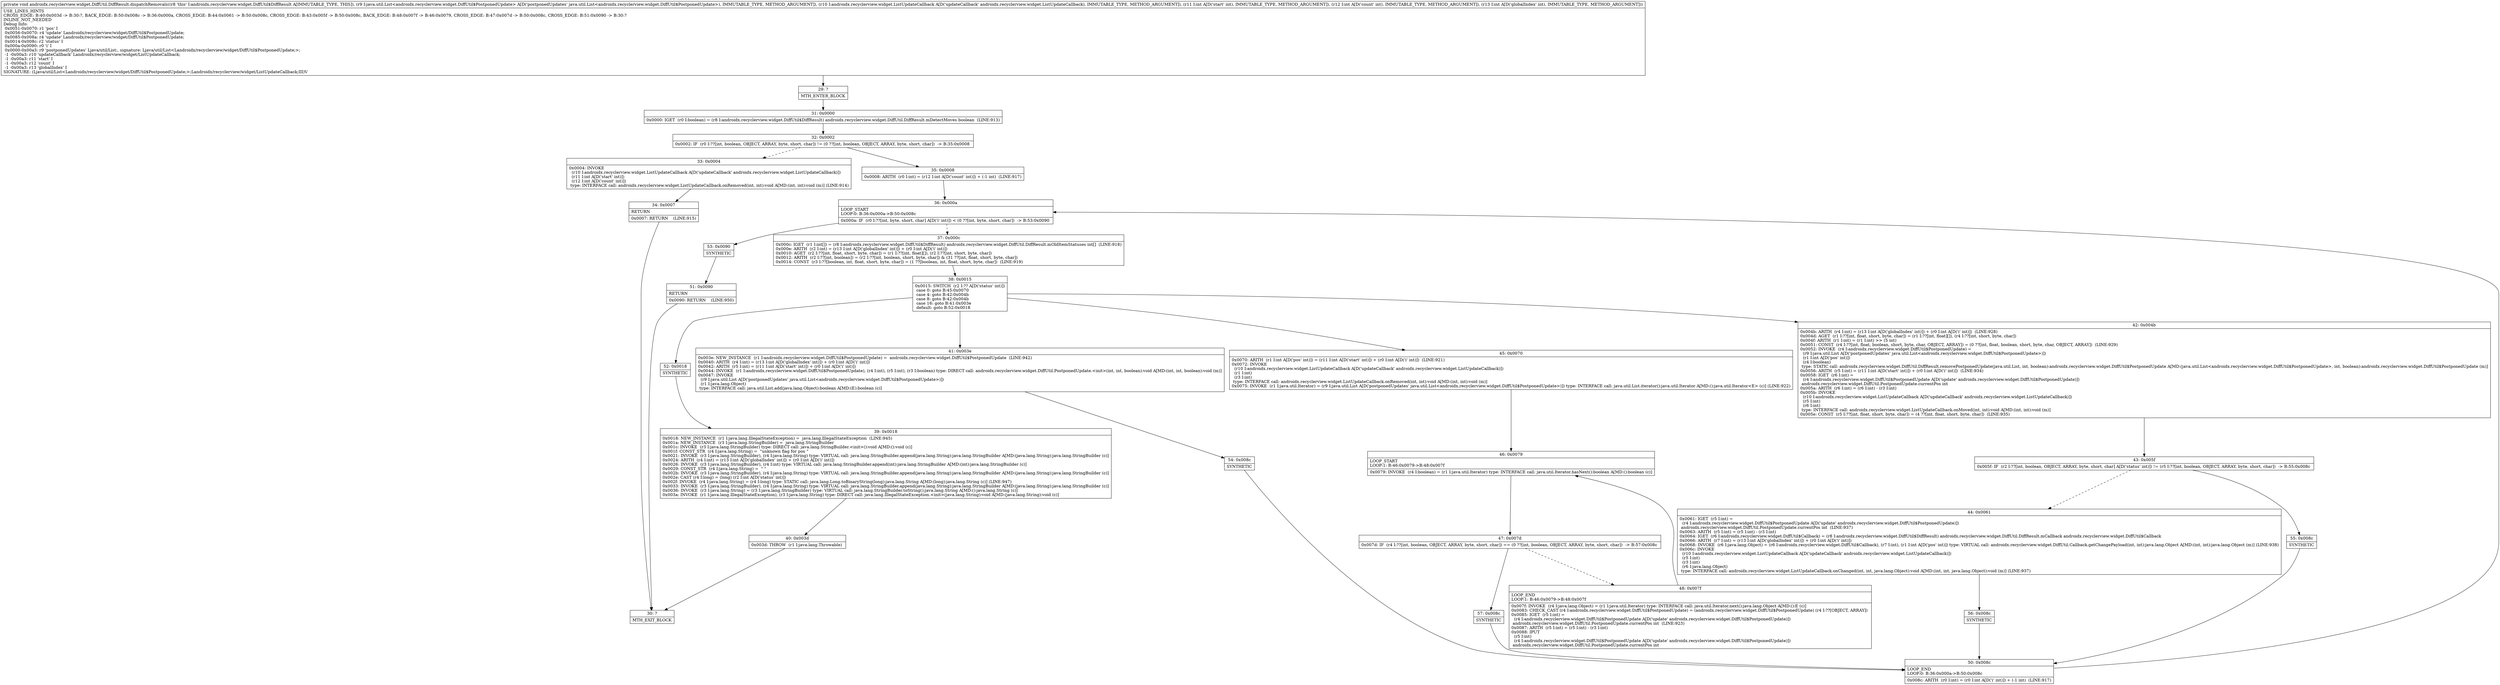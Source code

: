 digraph "CFG forandroidx.recyclerview.widget.DiffUtil.DiffResult.dispatchRemovals(Ljava\/util\/List;Landroidx\/recyclerview\/widget\/ListUpdateCallback;III)V" {
Node_29 [shape=record,label="{29\:\ ?|MTH_ENTER_BLOCK\l}"];
Node_31 [shape=record,label="{31\:\ 0x0000|0x0000: IGET  (r0 I:boolean) = (r8 I:androidx.recyclerview.widget.DiffUtil$DiffResult) androidx.recyclerview.widget.DiffUtil.DiffResult.mDetectMoves boolean  (LINE:913)\l}"];
Node_32 [shape=record,label="{32\:\ 0x0002|0x0002: IF  (r0 I:??[int, boolean, OBJECT, ARRAY, byte, short, char]) != (0 ??[int, boolean, OBJECT, ARRAY, byte, short, char])  \-\> B:35:0x0008 \l}"];
Node_33 [shape=record,label="{33\:\ 0x0004|0x0004: INVOKE  \l  (r10 I:androidx.recyclerview.widget.ListUpdateCallback A[D('updateCallback' androidx.recyclerview.widget.ListUpdateCallback)])\l  (r11 I:int A[D('start' int)])\l  (r12 I:int A[D('count' int)])\l type: INTERFACE call: androidx.recyclerview.widget.ListUpdateCallback.onRemoved(int, int):void A[MD:(int, int):void (m)] (LINE:914)\l}"];
Node_34 [shape=record,label="{34\:\ 0x0007|RETURN\l|0x0007: RETURN    (LINE:915)\l}"];
Node_30 [shape=record,label="{30\:\ ?|MTH_EXIT_BLOCK\l}"];
Node_35 [shape=record,label="{35\:\ 0x0008|0x0008: ARITH  (r0 I:int) = (r12 I:int A[D('count' int)]) + (\-1 int)  (LINE:917)\l}"];
Node_36 [shape=record,label="{36\:\ 0x000a|LOOP_START\lLOOP:0: B:36:0x000a\-\>B:50:0x008c\l|0x000a: IF  (r0 I:??[int, byte, short, char] A[D('i' int)]) \< (0 ??[int, byte, short, char])  \-\> B:53:0x0090 \l}"];
Node_37 [shape=record,label="{37\:\ 0x000c|0x000c: IGET  (r1 I:int[]) = (r8 I:androidx.recyclerview.widget.DiffUtil$DiffResult) androidx.recyclerview.widget.DiffUtil.DiffResult.mOldItemStatuses int[]  (LINE:918)\l0x000e: ARITH  (r2 I:int) = (r13 I:int A[D('globalIndex' int)]) + (r0 I:int A[D('i' int)]) \l0x0010: AGET  (r2 I:??[int, float, short, byte, char]) = (r1 I:??[int, float][]), (r2 I:??[int, short, byte, char]) \l0x0012: ARITH  (r2 I:??[int, boolean]) = (r2 I:??[int, boolean, short, byte, char]) & (31 ??[int, float, short, byte, char]) \l0x0014: CONST  (r3 I:??[boolean, int, float, short, byte, char]) = (1 ??[boolean, int, float, short, byte, char])  (LINE:919)\l}"];
Node_38 [shape=record,label="{38\:\ 0x0015|0x0015: SWITCH  (r2 I:?? A[D('status' int)])\l case 0: goto B:45:0x0070\l case 4: goto B:42:0x004b\l case 8: goto B:42:0x004b\l case 16: goto B:41:0x003e\l default: goto B:52:0x0018 \l}"];
Node_41 [shape=record,label="{41\:\ 0x003e|0x003e: NEW_INSTANCE  (r1 I:androidx.recyclerview.widget.DiffUtil$PostponedUpdate) =  androidx.recyclerview.widget.DiffUtil$PostponedUpdate  (LINE:942)\l0x0040: ARITH  (r4 I:int) = (r13 I:int A[D('globalIndex' int)]) + (r0 I:int A[D('i' int)]) \l0x0042: ARITH  (r5 I:int) = (r11 I:int A[D('start' int)]) + (r0 I:int A[D('i' int)]) \l0x0044: INVOKE  (r1 I:androidx.recyclerview.widget.DiffUtil$PostponedUpdate), (r4 I:int), (r5 I:int), (r3 I:boolean) type: DIRECT call: androidx.recyclerview.widget.DiffUtil.PostponedUpdate.\<init\>(int, int, boolean):void A[MD:(int, int, boolean):void (m)]\l0x0047: INVOKE  \l  (r9 I:java.util.List A[D('postponedUpdates' java.util.List\<androidx.recyclerview.widget.DiffUtil$PostponedUpdate\>)])\l  (r1 I:java.lang.Object)\l type: INTERFACE call: java.util.List.add(java.lang.Object):boolean A[MD:(E):boolean (c)]\l}"];
Node_54 [shape=record,label="{54\:\ 0x008c|SYNTHETIC\l}"];
Node_50 [shape=record,label="{50\:\ 0x008c|LOOP_END\lLOOP:0: B:36:0x000a\-\>B:50:0x008c\l|0x008c: ARITH  (r0 I:int) = (r0 I:int A[D('i' int)]) + (\-1 int)  (LINE:917)\l}"];
Node_42 [shape=record,label="{42\:\ 0x004b|0x004b: ARITH  (r4 I:int) = (r13 I:int A[D('globalIndex' int)]) + (r0 I:int A[D('i' int)])  (LINE:928)\l0x004d: AGET  (r1 I:??[int, float, short, byte, char]) = (r1 I:??[int, float][]), (r4 I:??[int, short, byte, char]) \l0x004f: ARITH  (r1 I:int) = (r1 I:int) \>\> (5 int) \l0x0051: CONST  (r4 I:??[int, float, boolean, short, byte, char, OBJECT, ARRAY]) = (0 ??[int, float, boolean, short, byte, char, OBJECT, ARRAY])  (LINE:929)\l0x0052: INVOKE  (r4 I:androidx.recyclerview.widget.DiffUtil$PostponedUpdate) = \l  (r9 I:java.util.List A[D('postponedUpdates' java.util.List\<androidx.recyclerview.widget.DiffUtil$PostponedUpdate\>)])\l  (r1 I:int A[D('pos' int)])\l  (r4 I:boolean)\l type: STATIC call: androidx.recyclerview.widget.DiffUtil.DiffResult.removePostponedUpdate(java.util.List, int, boolean):androidx.recyclerview.widget.DiffUtil$PostponedUpdate A[MD:(java.util.List\<androidx.recyclerview.widget.DiffUtil$PostponedUpdate\>, int, boolean):androidx.recyclerview.widget.DiffUtil$PostponedUpdate (m)]\l0x0056: ARITH  (r5 I:int) = (r11 I:int A[D('start' int)]) + (r0 I:int A[D('i' int)])  (LINE:934)\l0x0058: IGET  (r6 I:int) = \l  (r4 I:androidx.recyclerview.widget.DiffUtil$PostponedUpdate A[D('update' androidx.recyclerview.widget.DiffUtil$PostponedUpdate)])\l androidx.recyclerview.widget.DiffUtil.PostponedUpdate.currentPos int \l0x005a: ARITH  (r6 I:int) = (r6 I:int) \- (r3 I:int) \l0x005b: INVOKE  \l  (r10 I:androidx.recyclerview.widget.ListUpdateCallback A[D('updateCallback' androidx.recyclerview.widget.ListUpdateCallback)])\l  (r5 I:int)\l  (r6 I:int)\l type: INTERFACE call: androidx.recyclerview.widget.ListUpdateCallback.onMoved(int, int):void A[MD:(int, int):void (m)]\l0x005e: CONST  (r5 I:??[int, float, short, byte, char]) = (4 ??[int, float, short, byte, char])  (LINE:935)\l}"];
Node_43 [shape=record,label="{43\:\ 0x005f|0x005f: IF  (r2 I:??[int, boolean, OBJECT, ARRAY, byte, short, char] A[D('status' int)]) != (r5 I:??[int, boolean, OBJECT, ARRAY, byte, short, char])  \-\> B:55:0x008c \l}"];
Node_44 [shape=record,label="{44\:\ 0x0061|0x0061: IGET  (r5 I:int) = \l  (r4 I:androidx.recyclerview.widget.DiffUtil$PostponedUpdate A[D('update' androidx.recyclerview.widget.DiffUtil$PostponedUpdate)])\l androidx.recyclerview.widget.DiffUtil.PostponedUpdate.currentPos int  (LINE:937)\l0x0063: ARITH  (r5 I:int) = (r5 I:int) \- (r3 I:int) \l0x0064: IGET  (r6 I:androidx.recyclerview.widget.DiffUtil$Callback) = (r8 I:androidx.recyclerview.widget.DiffUtil$DiffResult) androidx.recyclerview.widget.DiffUtil.DiffResult.mCallback androidx.recyclerview.widget.DiffUtil$Callback \l0x0066: ARITH  (r7 I:int) = (r13 I:int A[D('globalIndex' int)]) + (r0 I:int A[D('i' int)]) \l0x0068: INVOKE  (r6 I:java.lang.Object) = (r6 I:androidx.recyclerview.widget.DiffUtil$Callback), (r7 I:int), (r1 I:int A[D('pos' int)]) type: VIRTUAL call: androidx.recyclerview.widget.DiffUtil.Callback.getChangePayload(int, int):java.lang.Object A[MD:(int, int):java.lang.Object (m)] (LINE:938)\l0x006c: INVOKE  \l  (r10 I:androidx.recyclerview.widget.ListUpdateCallback A[D('updateCallback' androidx.recyclerview.widget.ListUpdateCallback)])\l  (r5 I:int)\l  (r3 I:int)\l  (r6 I:java.lang.Object)\l type: INTERFACE call: androidx.recyclerview.widget.ListUpdateCallback.onChanged(int, int, java.lang.Object):void A[MD:(int, int, java.lang.Object):void (m)] (LINE:937)\l}"];
Node_56 [shape=record,label="{56\:\ 0x008c|SYNTHETIC\l}"];
Node_55 [shape=record,label="{55\:\ 0x008c|SYNTHETIC\l}"];
Node_45 [shape=record,label="{45\:\ 0x0070|0x0070: ARITH  (r1 I:int A[D('pos' int)]) = (r11 I:int A[D('start' int)]) + (r0 I:int A[D('i' int)])  (LINE:921)\l0x0072: INVOKE  \l  (r10 I:androidx.recyclerview.widget.ListUpdateCallback A[D('updateCallback' androidx.recyclerview.widget.ListUpdateCallback)])\l  (r1 I:int)\l  (r3 I:int)\l type: INTERFACE call: androidx.recyclerview.widget.ListUpdateCallback.onRemoved(int, int):void A[MD:(int, int):void (m)]\l0x0075: INVOKE  (r1 I:java.util.Iterator) = (r9 I:java.util.List A[D('postponedUpdates' java.util.List\<androidx.recyclerview.widget.DiffUtil$PostponedUpdate\>)]) type: INTERFACE call: java.util.List.iterator():java.util.Iterator A[MD:():java.util.Iterator\<E\> (c)] (LINE:922)\l}"];
Node_46 [shape=record,label="{46\:\ 0x0079|LOOP_START\lLOOP:1: B:46:0x0079\-\>B:48:0x007f\l|0x0079: INVOKE  (r4 I:boolean) = (r1 I:java.util.Iterator) type: INTERFACE call: java.util.Iterator.hasNext():boolean A[MD:():boolean (c)]\l}"];
Node_47 [shape=record,label="{47\:\ 0x007d|0x007d: IF  (r4 I:??[int, boolean, OBJECT, ARRAY, byte, short, char]) == (0 ??[int, boolean, OBJECT, ARRAY, byte, short, char])  \-\> B:57:0x008c \l}"];
Node_48 [shape=record,label="{48\:\ 0x007f|LOOP_END\lLOOP:1: B:46:0x0079\-\>B:48:0x007f\l|0x007f: INVOKE  (r4 I:java.lang.Object) = (r1 I:java.util.Iterator) type: INTERFACE call: java.util.Iterator.next():java.lang.Object A[MD:():E (c)]\l0x0083: CHECK_CAST (r4 I:androidx.recyclerview.widget.DiffUtil$PostponedUpdate) = (androidx.recyclerview.widget.DiffUtil$PostponedUpdate) (r4 I:??[OBJECT, ARRAY]) \l0x0085: IGET  (r5 I:int) = \l  (r4 I:androidx.recyclerview.widget.DiffUtil$PostponedUpdate A[D('update' androidx.recyclerview.widget.DiffUtil$PostponedUpdate)])\l androidx.recyclerview.widget.DiffUtil.PostponedUpdate.currentPos int  (LINE:923)\l0x0087: ARITH  (r5 I:int) = (r5 I:int) \- (r3 I:int) \l0x0088: IPUT  \l  (r5 I:int)\l  (r4 I:androidx.recyclerview.widget.DiffUtil$PostponedUpdate A[D('update' androidx.recyclerview.widget.DiffUtil$PostponedUpdate)])\l androidx.recyclerview.widget.DiffUtil.PostponedUpdate.currentPos int \l}"];
Node_57 [shape=record,label="{57\:\ 0x008c|SYNTHETIC\l}"];
Node_52 [shape=record,label="{52\:\ 0x0018|SYNTHETIC\l}"];
Node_39 [shape=record,label="{39\:\ 0x0018|0x0018: NEW_INSTANCE  (r1 I:java.lang.IllegalStateException) =  java.lang.IllegalStateException  (LINE:945)\l0x001a: NEW_INSTANCE  (r3 I:java.lang.StringBuilder) =  java.lang.StringBuilder \l0x001c: INVOKE  (r3 I:java.lang.StringBuilder) type: DIRECT call: java.lang.StringBuilder.\<init\>():void A[MD:():void (c)]\l0x001f: CONST_STR  (r4 I:java.lang.String) =  \"unknown flag for pos \" \l0x0021: INVOKE  (r3 I:java.lang.StringBuilder), (r4 I:java.lang.String) type: VIRTUAL call: java.lang.StringBuilder.append(java.lang.String):java.lang.StringBuilder A[MD:(java.lang.String):java.lang.StringBuilder (c)]\l0x0024: ARITH  (r4 I:int) = (r13 I:int A[D('globalIndex' int)]) + (r0 I:int A[D('i' int)]) \l0x0026: INVOKE  (r3 I:java.lang.StringBuilder), (r4 I:int) type: VIRTUAL call: java.lang.StringBuilder.append(int):java.lang.StringBuilder A[MD:(int):java.lang.StringBuilder (c)]\l0x0029: CONST_STR  (r4 I:java.lang.String) =  \" \" \l0x002b: INVOKE  (r3 I:java.lang.StringBuilder), (r4 I:java.lang.String) type: VIRTUAL call: java.lang.StringBuilder.append(java.lang.String):java.lang.StringBuilder A[MD:(java.lang.String):java.lang.StringBuilder (c)]\l0x002e: CAST (r4 I:long) = (long) (r2 I:int A[D('status' int)]) \l0x002f: INVOKE  (r4 I:java.lang.String) = (r4 I:long) type: STATIC call: java.lang.Long.toBinaryString(long):java.lang.String A[MD:(long):java.lang.String (c)] (LINE:947)\l0x0033: INVOKE  (r3 I:java.lang.StringBuilder), (r4 I:java.lang.String) type: VIRTUAL call: java.lang.StringBuilder.append(java.lang.String):java.lang.StringBuilder A[MD:(java.lang.String):java.lang.StringBuilder (c)]\l0x0036: INVOKE  (r3 I:java.lang.String) = (r3 I:java.lang.StringBuilder) type: VIRTUAL call: java.lang.StringBuilder.toString():java.lang.String A[MD:():java.lang.String (c)]\l0x003a: INVOKE  (r1 I:java.lang.IllegalStateException), (r3 I:java.lang.String) type: DIRECT call: java.lang.IllegalStateException.\<init\>(java.lang.String):void A[MD:(java.lang.String):void (c)]\l}"];
Node_40 [shape=record,label="{40\:\ 0x003d|0x003d: THROW  (r1 I:java.lang.Throwable) \l}"];
Node_53 [shape=record,label="{53\:\ 0x0090|SYNTHETIC\l}"];
Node_51 [shape=record,label="{51\:\ 0x0090|RETURN\l|0x0090: RETURN    (LINE:950)\l}"];
MethodNode[shape=record,label="{private void androidx.recyclerview.widget.DiffUtil.DiffResult.dispatchRemovals((r8 'this' I:androidx.recyclerview.widget.DiffUtil$DiffResult A[IMMUTABLE_TYPE, THIS]), (r9 I:java.util.List\<androidx.recyclerview.widget.DiffUtil$PostponedUpdate\> A[D('postponedUpdates' java.util.List\<androidx.recyclerview.widget.DiffUtil$PostponedUpdate\>), IMMUTABLE_TYPE, METHOD_ARGUMENT]), (r10 I:androidx.recyclerview.widget.ListUpdateCallback A[D('updateCallback' androidx.recyclerview.widget.ListUpdateCallback), IMMUTABLE_TYPE, METHOD_ARGUMENT]), (r11 I:int A[D('start' int), IMMUTABLE_TYPE, METHOD_ARGUMENT]), (r12 I:int A[D('count' int), IMMUTABLE_TYPE, METHOD_ARGUMENT]), (r13 I:int A[D('globalIndex' int), IMMUTABLE_TYPE, METHOD_ARGUMENT]))  | USE_LINES_HINTS\lCROSS_EDGE: B:40:0x003d \-\> B:30:?, BACK_EDGE: B:50:0x008c \-\> B:36:0x000a, CROSS_EDGE: B:44:0x0061 \-\> B:50:0x008c, CROSS_EDGE: B:43:0x005f \-\> B:50:0x008c, BACK_EDGE: B:48:0x007f \-\> B:46:0x0079, CROSS_EDGE: B:47:0x007d \-\> B:50:0x008c, CROSS_EDGE: B:51:0x0090 \-\> B:30:?\lINLINE_NOT_NEEDED\lDebug Info:\l  0x0051\-0x0070: r1 'pos' I\l  0x0056\-0x0070: r4 'update' Landroidx\/recyclerview\/widget\/DiffUtil$PostponedUpdate;\l  0x0085\-0x008a: r4 'update' Landroidx\/recyclerview\/widget\/DiffUtil$PostponedUpdate;\l  0x0014\-0x008c: r2 'status' I\l  0x000a\-0x0090: r0 'i' I\l  0x0000\-0x00a3: r9 'postponedUpdates' Ljava\/util\/List;, signature: Ljava\/util\/List\<Landroidx\/recyclerview\/widget\/DiffUtil$PostponedUpdate;\>;\l  \-1 \-0x00a3: r10 'updateCallback' Landroidx\/recyclerview\/widget\/ListUpdateCallback;\l  \-1 \-0x00a3: r11 'start' I\l  \-1 \-0x00a3: r12 'count' I\l  \-1 \-0x00a3: r13 'globalIndex' I\lSIGNATURE: (Ljava\/util\/List\<Landroidx\/recyclerview\/widget\/DiffUtil$PostponedUpdate;\>;Landroidx\/recyclerview\/widget\/ListUpdateCallback;III)V\l}"];
MethodNode -> Node_29;Node_29 -> Node_31;
Node_31 -> Node_32;
Node_32 -> Node_33[style=dashed];
Node_32 -> Node_35;
Node_33 -> Node_34;
Node_34 -> Node_30;
Node_35 -> Node_36;
Node_36 -> Node_37[style=dashed];
Node_36 -> Node_53;
Node_37 -> Node_38;
Node_38 -> Node_41;
Node_38 -> Node_42;
Node_38 -> Node_45;
Node_38 -> Node_52;
Node_41 -> Node_54;
Node_54 -> Node_50;
Node_50 -> Node_36;
Node_42 -> Node_43;
Node_43 -> Node_44[style=dashed];
Node_43 -> Node_55;
Node_44 -> Node_56;
Node_56 -> Node_50;
Node_55 -> Node_50;
Node_45 -> Node_46;
Node_46 -> Node_47;
Node_47 -> Node_48[style=dashed];
Node_47 -> Node_57;
Node_48 -> Node_46;
Node_57 -> Node_50;
Node_52 -> Node_39;
Node_39 -> Node_40;
Node_40 -> Node_30;
Node_53 -> Node_51;
Node_51 -> Node_30;
}

